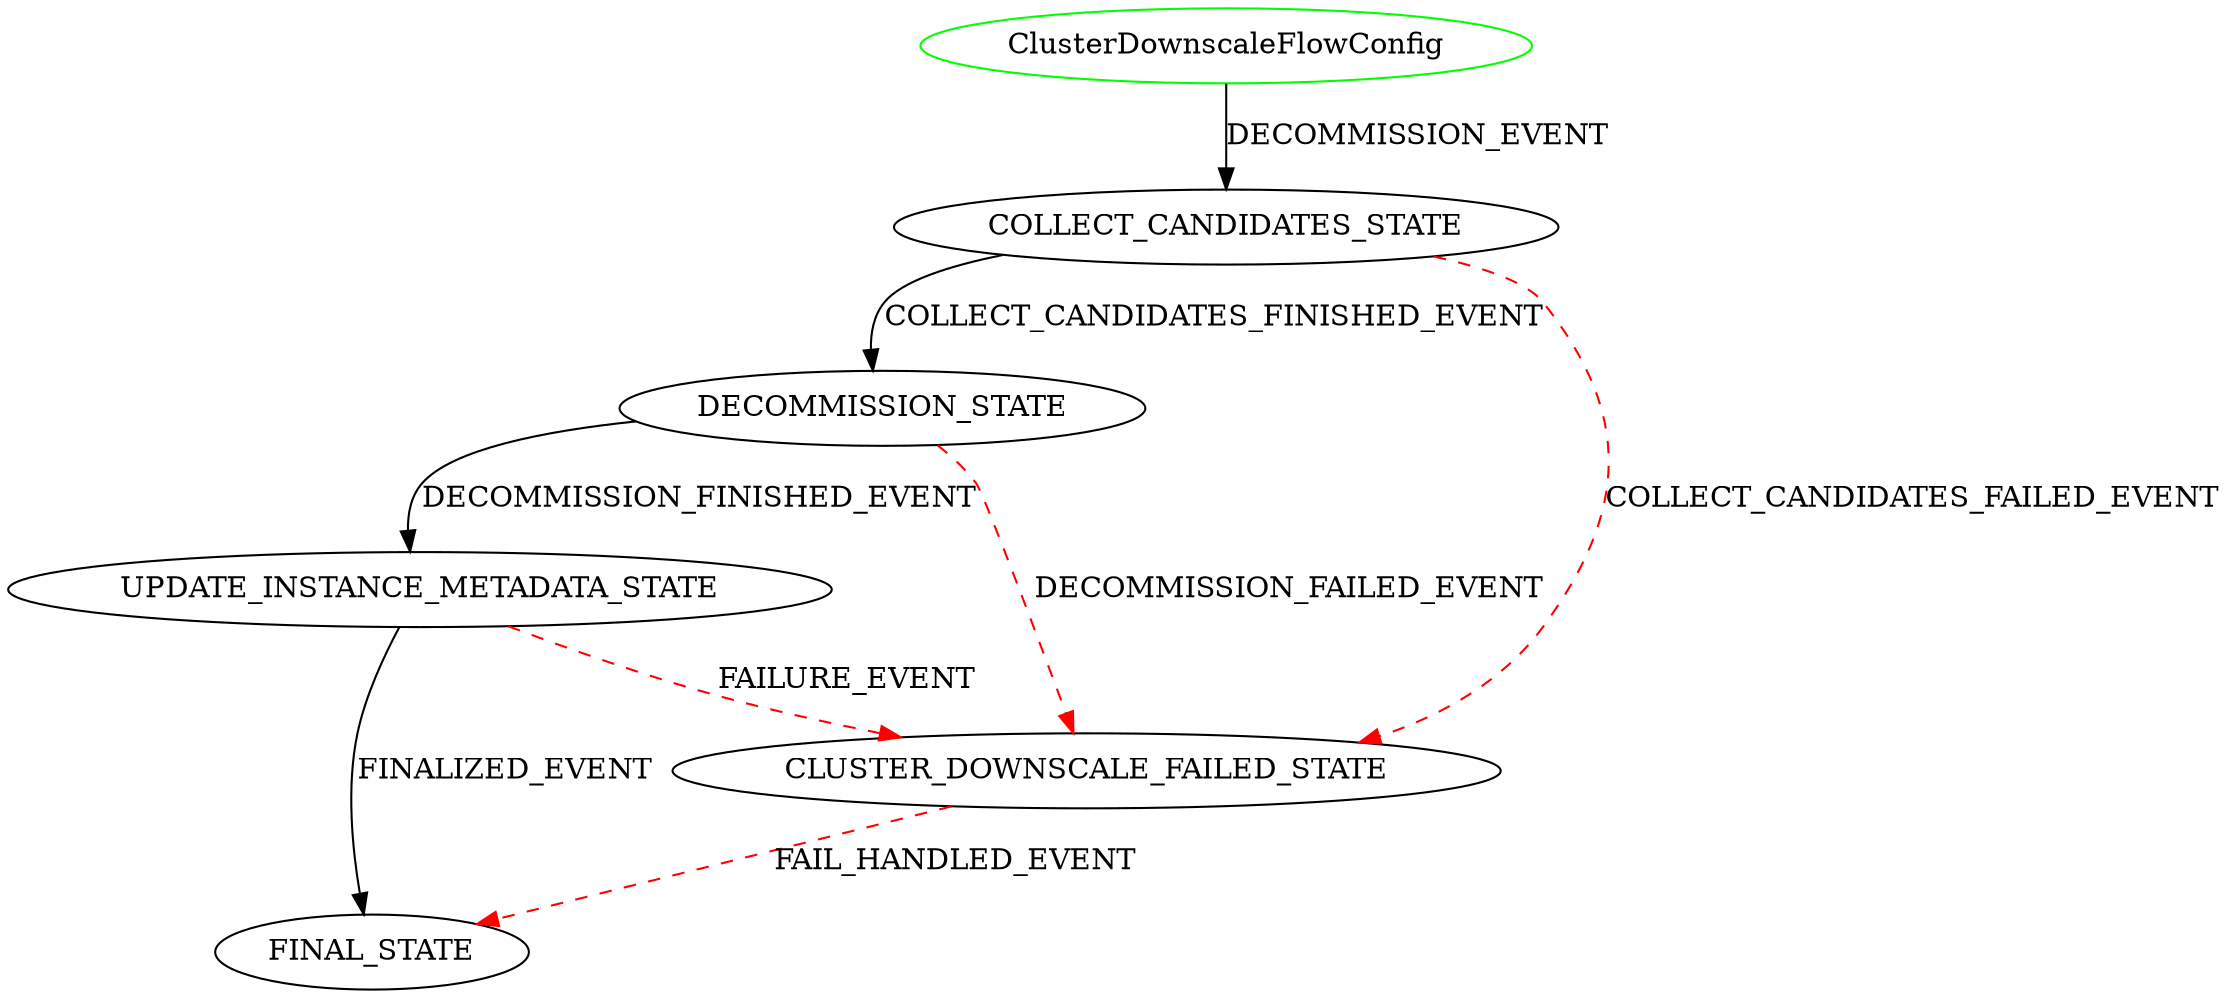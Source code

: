 digraph {
INIT_STATE [label="ClusterDownscaleFlowConfig" shape=ellipse color=green];
INIT_STATE -> COLLECT_CANDIDATES_STATE [label="DECOMMISSION_EVENT" color=black style=solid];
COLLECT_CANDIDATES_STATE -> DECOMMISSION_STATE [label="COLLECT_CANDIDATES_FINISHED_EVENT" color=black style=solid];
COLLECT_CANDIDATES_STATE -> CLUSTER_DOWNSCALE_FAILED_STATE [label="COLLECT_CANDIDATES_FAILED_EVENT" color=red style=dashed];
CLUSTER_DOWNSCALE_FAILED_STATE -> FINAL_STATE [label="FAIL_HANDLED_EVENT" color=red style=dashed];
DECOMMISSION_STATE -> UPDATE_INSTANCE_METADATA_STATE [label="DECOMMISSION_FINISHED_EVENT" color=black style=solid];
DECOMMISSION_STATE -> CLUSTER_DOWNSCALE_FAILED_STATE [label="DECOMMISSION_FAILED_EVENT" color=red style=dashed];
UPDATE_INSTANCE_METADATA_STATE -> FINAL_STATE [label="FINALIZED_EVENT" color=black style=solid];
UPDATE_INSTANCE_METADATA_STATE -> CLUSTER_DOWNSCALE_FAILED_STATE [label="FAILURE_EVENT" color=red style=dashed];
}